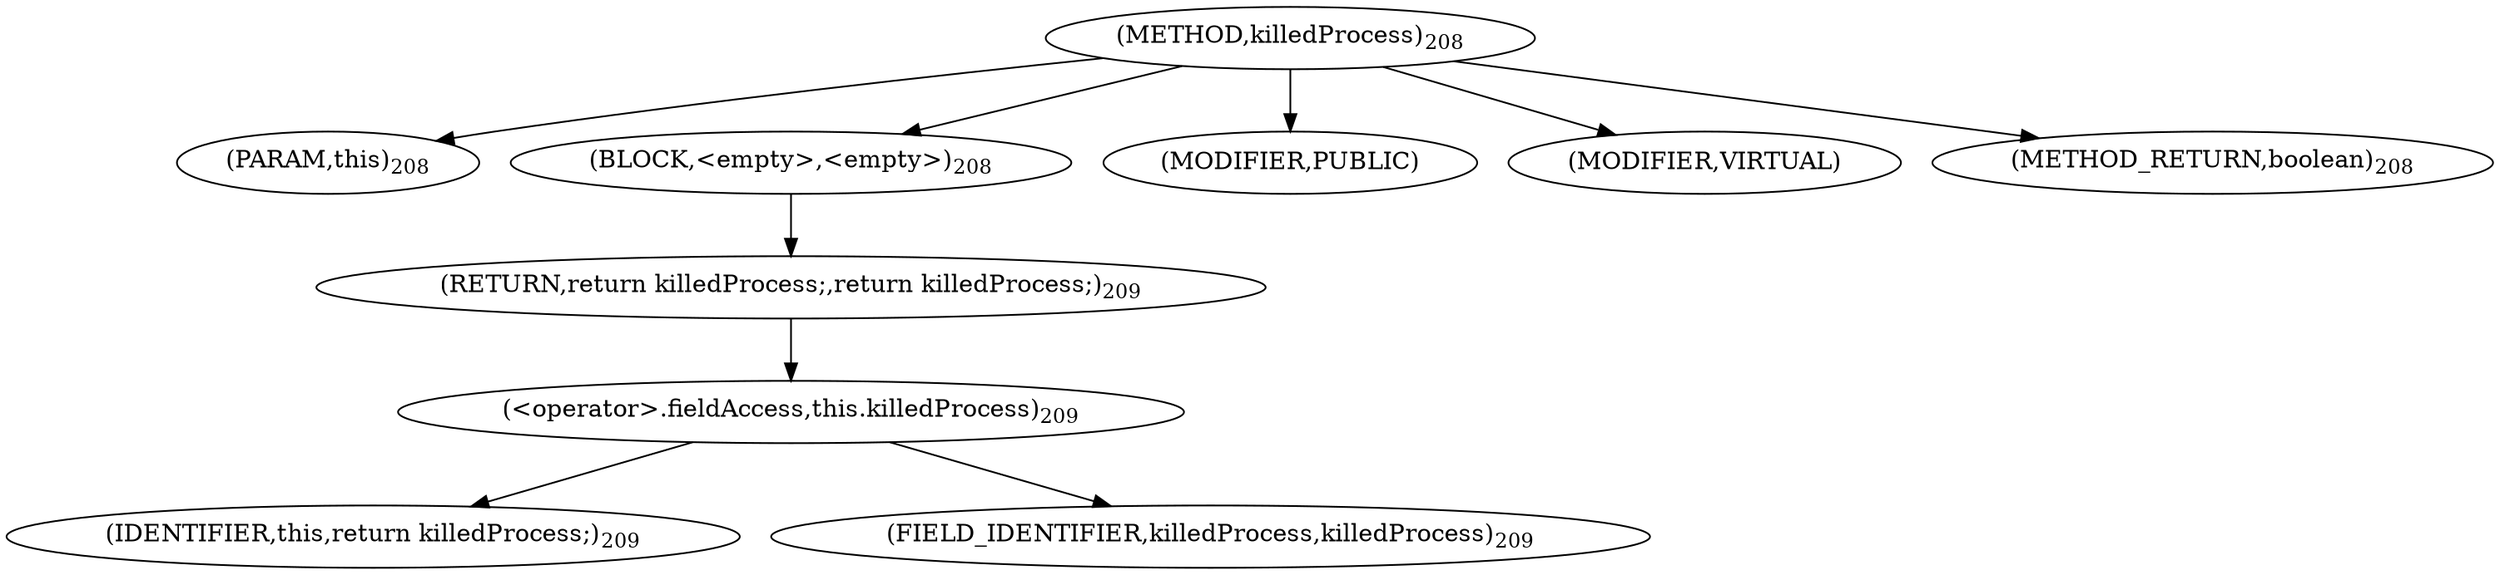digraph "killedProcess" {  
"284" [label = <(METHOD,killedProcess)<SUB>208</SUB>> ]
"285" [label = <(PARAM,this)<SUB>208</SUB>> ]
"286" [label = <(BLOCK,&lt;empty&gt;,&lt;empty&gt;)<SUB>208</SUB>> ]
"287" [label = <(RETURN,return killedProcess;,return killedProcess;)<SUB>209</SUB>> ]
"288" [label = <(&lt;operator&gt;.fieldAccess,this.killedProcess)<SUB>209</SUB>> ]
"289" [label = <(IDENTIFIER,this,return killedProcess;)<SUB>209</SUB>> ]
"290" [label = <(FIELD_IDENTIFIER,killedProcess,killedProcess)<SUB>209</SUB>> ]
"291" [label = <(MODIFIER,PUBLIC)> ]
"292" [label = <(MODIFIER,VIRTUAL)> ]
"293" [label = <(METHOD_RETURN,boolean)<SUB>208</SUB>> ]
  "284" -> "285" 
  "284" -> "286" 
  "284" -> "291" 
  "284" -> "292" 
  "284" -> "293" 
  "286" -> "287" 
  "287" -> "288" 
  "288" -> "289" 
  "288" -> "290" 
}
